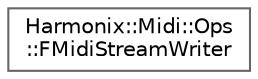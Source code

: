 digraph "Graphical Class Hierarchy"
{
 // INTERACTIVE_SVG=YES
 // LATEX_PDF_SIZE
  bgcolor="transparent";
  edge [fontname=Helvetica,fontsize=10,labelfontname=Helvetica,labelfontsize=10];
  node [fontname=Helvetica,fontsize=10,shape=box,height=0.2,width=0.4];
  rankdir="LR";
  Node0 [id="Node000000",label="Harmonix::Midi::Ops\l::FMidiStreamWriter",height=0.2,width=0.4,color="grey40", fillcolor="white", style="filled",URL="$dd/dd8/classHarmonix_1_1Midi_1_1Ops_1_1FMidiStreamWriter.html",tooltip="Write the midi events from a midi stream into a midi file."];
}
